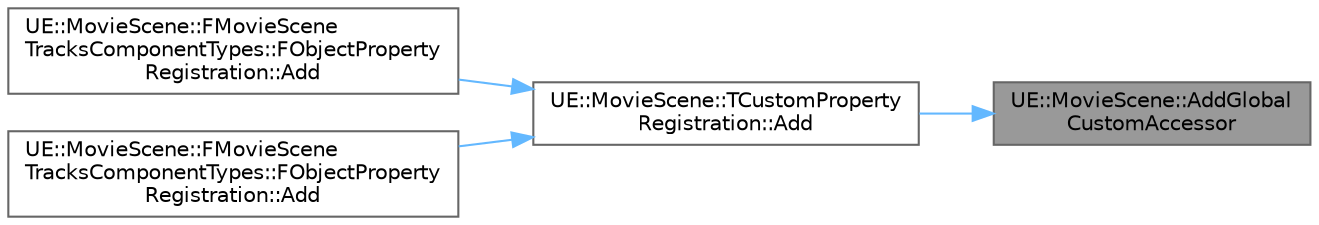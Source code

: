 digraph "UE::MovieScene::AddGlobalCustomAccessor"
{
 // INTERACTIVE_SVG=YES
 // LATEX_PDF_SIZE
  bgcolor="transparent";
  edge [fontname=Helvetica,fontsize=10,labelfontname=Helvetica,labelfontsize=10];
  node [fontname=Helvetica,fontsize=10,shape=box,height=0.2,width=0.4];
  rankdir="RL";
  Node1 [id="Node000001",label="UE::MovieScene::AddGlobal\lCustomAccessor",height=0.2,width=0.4,color="gray40", fillcolor="grey60", style="filled", fontcolor="black",tooltip=" "];
  Node1 -> Node2 [id="edge1_Node000001_Node000002",dir="back",color="steelblue1",style="solid",tooltip=" "];
  Node2 [id="Node000002",label="UE::MovieScene::TCustomProperty\lRegistration::Add",height=0.2,width=0.4,color="grey40", fillcolor="white", style="filled",URL="$d3/d0d/structUE_1_1MovieScene_1_1TCustomPropertyRegistration.html#a454f896f8c0065c905ee71b3e4e9ff68",tooltip=" "];
  Node2 -> Node3 [id="edge2_Node000002_Node000003",dir="back",color="steelblue1",style="solid",tooltip=" "];
  Node3 [id="Node000003",label="UE::MovieScene::FMovieScene\lTracksComponentTypes::FObjectProperty\lRegistration::Add",height=0.2,width=0.4,color="grey40", fillcolor="white", style="filled",URL="$d2/d6a/structUE_1_1MovieScene_1_1FMovieSceneTracksComponentTypes_1_1FObjectPropertyRegistration.html#ad5bfa852cf5a57b3ffc88358277c046a",tooltip=" "];
  Node2 -> Node4 [id="edge3_Node000002_Node000004",dir="back",color="steelblue1",style="solid",tooltip=" "];
  Node4 [id="Node000004",label="UE::MovieScene::FMovieScene\lTracksComponentTypes::FObjectProperty\lRegistration::Add",height=0.2,width=0.4,color="grey40", fillcolor="white", style="filled",URL="$d2/d6a/structUE_1_1MovieScene_1_1FMovieSceneTracksComponentTypes_1_1FObjectPropertyRegistration.html#a21e5913703fe24b71a6b298524279dd7",tooltip=" "];
}
